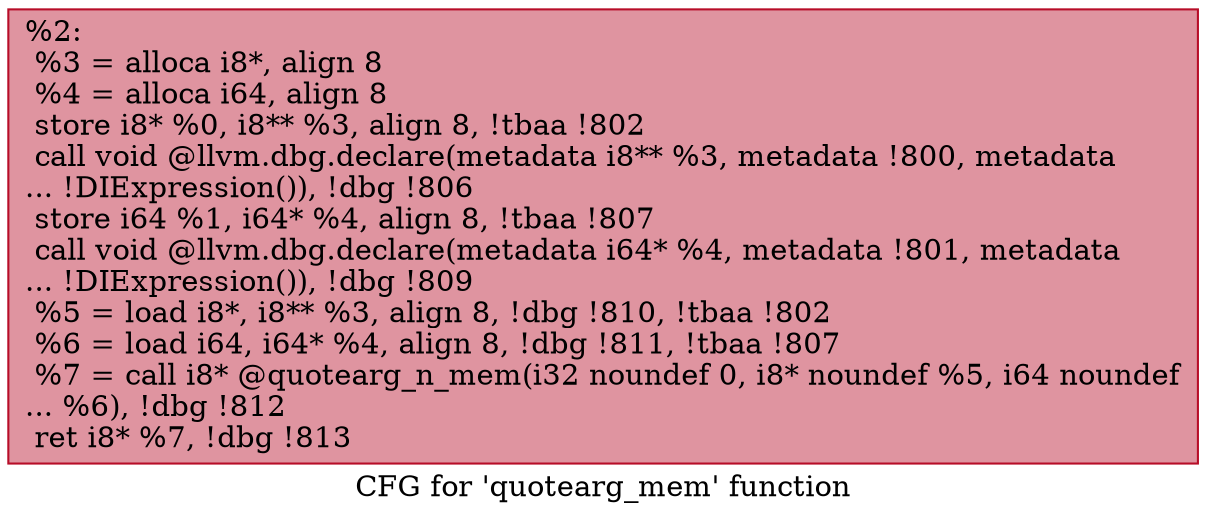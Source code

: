 digraph "CFG for 'quotearg_mem' function" {
	label="CFG for 'quotearg_mem' function";

	Node0x2673860 [shape=record,color="#b70d28ff", style=filled, fillcolor="#b70d2870",label="{%2:\l  %3 = alloca i8*, align 8\l  %4 = alloca i64, align 8\l  store i8* %0, i8** %3, align 8, !tbaa !802\l  call void @llvm.dbg.declare(metadata i8** %3, metadata !800, metadata\l... !DIExpression()), !dbg !806\l  store i64 %1, i64* %4, align 8, !tbaa !807\l  call void @llvm.dbg.declare(metadata i64* %4, metadata !801, metadata\l... !DIExpression()), !dbg !809\l  %5 = load i8*, i8** %3, align 8, !dbg !810, !tbaa !802\l  %6 = load i64, i64* %4, align 8, !dbg !811, !tbaa !807\l  %7 = call i8* @quotearg_n_mem(i32 noundef 0, i8* noundef %5, i64 noundef\l... %6), !dbg !812\l  ret i8* %7, !dbg !813\l}"];
}
